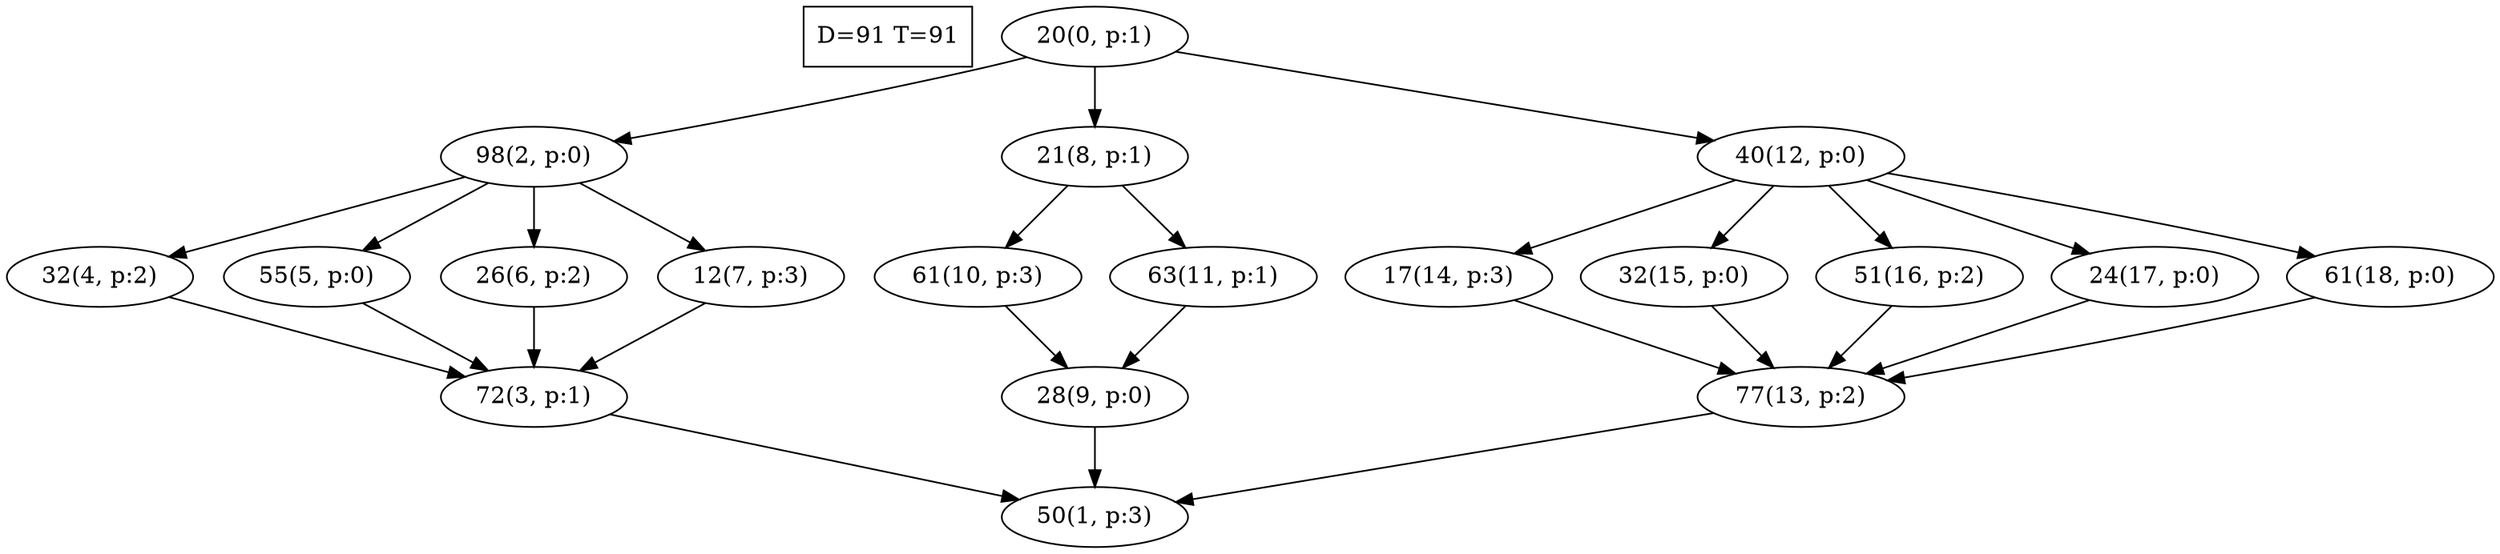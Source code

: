 digraph Task {
i [shape=box, label="D=91 T=91"]; 
0 [label="20(0, p:1)"];
1 [label="50(1, p:3)"];
2 [label="98(2, p:0)"];
3 [label="72(3, p:1)"];
4 [label="32(4, p:2)"];
5 [label="55(5, p:0)"];
6 [label="26(6, p:2)"];
7 [label="12(7, p:3)"];
8 [label="21(8, p:1)"];
9 [label="28(9, p:0)"];
10 [label="61(10, p:3)"];
11 [label="63(11, p:1)"];
12 [label="40(12, p:0)"];
13 [label="77(13, p:2)"];
14 [label="17(14, p:3)"];
15 [label="32(15, p:0)"];
16 [label="51(16, p:2)"];
17 [label="24(17, p:0)"];
18 [label="61(18, p:0)"];
0 -> 2;
0 -> 8;
0 -> 12;
2 -> 4;
2 -> 5;
2 -> 6;
2 -> 7;
3 -> 1;
4 -> 3;
5 -> 3;
6 -> 3;
7 -> 3;
8 -> 10;
8 -> 11;
9 -> 1;
10 -> 9;
11 -> 9;
12 -> 14;
12 -> 15;
12 -> 16;
12 -> 17;
12 -> 18;
13 -> 1;
14 -> 13;
15 -> 13;
16 -> 13;
17 -> 13;
18 -> 13;
}